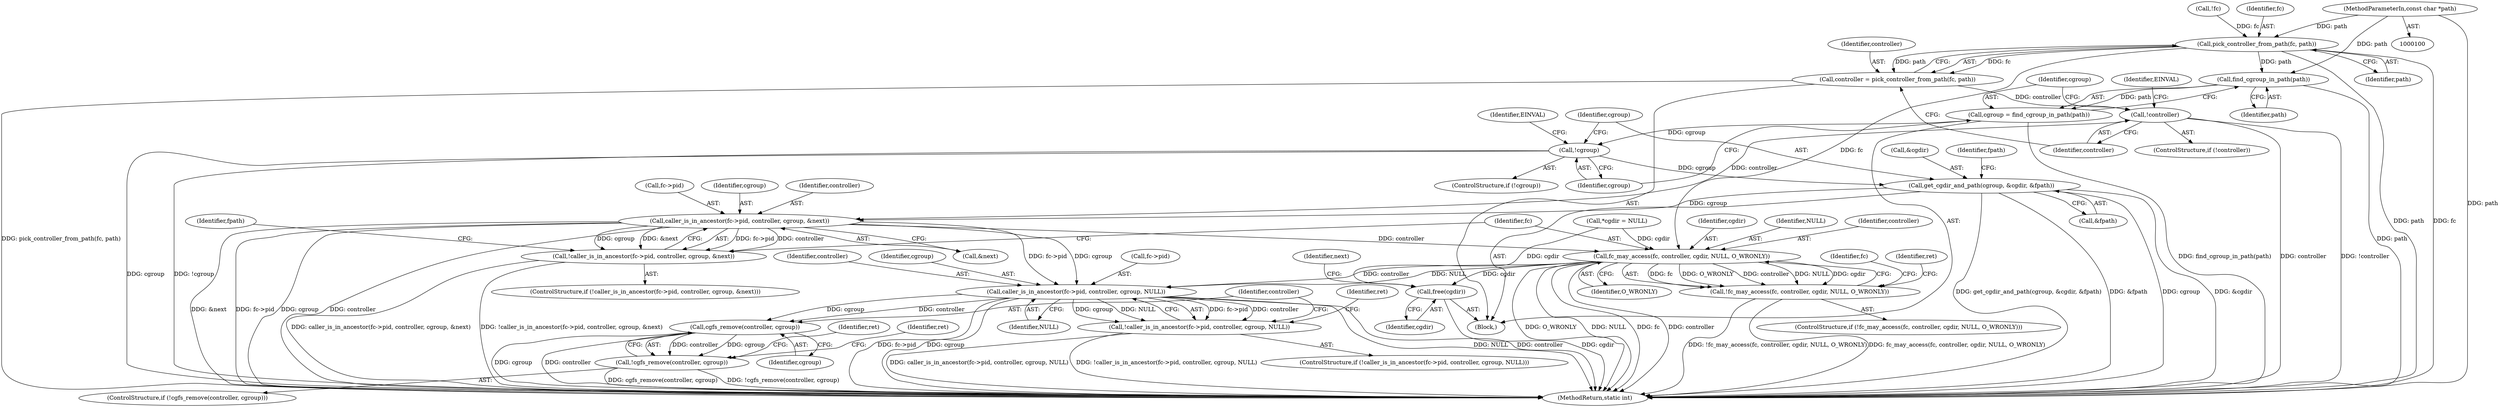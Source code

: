 digraph "0_lxcfs_a8b6c3e0537e90fba3c55910fd1b7229d54a60a7_4@pointer" {
"1000101" [label="(MethodParameterIn,const char *path)"];
"1000130" [label="(Call,pick_controller_from_path(fc, path))"];
"1000128" [label="(Call,controller = pick_controller_from_path(fc, path))"];
"1000134" [label="(Call,!controller)"];
"1000166" [label="(Call,caller_is_in_ancestor(fc->pid, controller, cgroup, &next))"];
"1000165" [label="(Call,!caller_is_in_ancestor(fc->pid, controller, cgroup, &next))"];
"1000196" [label="(Call,fc_may_access(fc, controller, cgdir, NULL, O_WRONLY))"];
"1000195" [label="(Call,!fc_may_access(fc, controller, cgdir, NULL, O_WRONLY))"];
"1000210" [label="(Call,caller_is_in_ancestor(fc->pid, controller, cgroup, NULL))"];
"1000209" [label="(Call,!caller_is_in_ancestor(fc->pid, controller, cgroup, NULL))"];
"1000225" [label="(Call,cgfs_remove(controller, cgroup))"];
"1000224" [label="(Call,!cgfs_remove(controller, cgroup))"];
"1000238" [label="(Call,free(cgdir))"];
"1000141" [label="(Call,find_cgroup_in_path(path))"];
"1000139" [label="(Call,cgroup = find_cgroup_in_path(path))"];
"1000144" [label="(Call,!cgroup)"];
"1000149" [label="(Call,get_cgdir_and_path(cgroup, &cgdir, &fpath))"];
"1000244" [label="(MethodReturn,static int)"];
"1000226" [label="(Identifier,controller)"];
"1000157" [label="(Identifier,fpath)"];
"1000195" [label="(Call,!fc_may_access(fc, controller, cgdir, NULL, O_WRONLY))"];
"1000101" [label="(MethodParameterIn,const char *path)"];
"1000141" [label="(Call,find_cgroup_in_path(path))"];
"1000142" [label="(Identifier,path)"];
"1000138" [label="(Identifier,EINVAL)"];
"1000140" [label="(Identifier,cgroup)"];
"1000200" [label="(Identifier,NULL)"];
"1000153" [label="(Call,&fpath)"];
"1000235" [label="(Identifier,ret)"];
"1000123" [label="(Call,!fc)"];
"1000227" [label="(Identifier,cgroup)"];
"1000170" [label="(Identifier,controller)"];
"1000129" [label="(Identifier,controller)"];
"1000135" [label="(Identifier,controller)"];
"1000150" [label="(Identifier,cgroup)"];
"1000223" [label="(ControlStructure,if (!cgfs_remove(controller, cgroup)))"];
"1000151" [label="(Call,&cgdir)"];
"1000216" [label="(Identifier,NULL)"];
"1000164" [label="(ControlStructure,if (!caller_is_in_ancestor(fc->pid, controller, cgroup, &next)))"];
"1000219" [label="(Identifier,ret)"];
"1000239" [label="(Identifier,cgdir)"];
"1000209" [label="(Call,!caller_is_in_ancestor(fc->pid, controller, cgroup, NULL))"];
"1000165" [label="(Call,!caller_is_in_ancestor(fc->pid, controller, cgroup, &next))"];
"1000131" [label="(Identifier,fc)"];
"1000112" [label="(Call,*cgdir = NULL)"];
"1000198" [label="(Identifier,controller)"];
"1000133" [label="(ControlStructure,if (!controller))"];
"1000134" [label="(Call,!controller)"];
"1000230" [label="(Identifier,ret)"];
"1000197" [label="(Identifier,fc)"];
"1000211" [label="(Call,fc->pid)"];
"1000149" [label="(Call,get_cgdir_and_path(cgroup, &cgdir, &fpath))"];
"1000145" [label="(Identifier,cgroup)"];
"1000128" [label="(Call,controller = pick_controller_from_path(fc, path))"];
"1000238" [label="(Call,free(cgdir))"];
"1000196" [label="(Call,fc_may_access(fc, controller, cgdir, NULL, O_WRONLY))"];
"1000199" [label="(Identifier,cgdir)"];
"1000102" [label="(Block,)"];
"1000178" [label="(Identifier,fpath)"];
"1000132" [label="(Identifier,path)"];
"1000201" [label="(Identifier,O_WRONLY)"];
"1000225" [label="(Call,cgfs_remove(controller, cgroup))"];
"1000241" [label="(Identifier,next)"];
"1000210" [label="(Call,caller_is_in_ancestor(fc->pid, controller, cgroup, NULL))"];
"1000167" [label="(Call,fc->pid)"];
"1000212" [label="(Identifier,fc)"];
"1000204" [label="(Identifier,ret)"];
"1000214" [label="(Identifier,controller)"];
"1000139" [label="(Call,cgroup = find_cgroup_in_path(path))"];
"1000148" [label="(Identifier,EINVAL)"];
"1000224" [label="(Call,!cgfs_remove(controller, cgroup))"];
"1000171" [label="(Identifier,cgroup)"];
"1000130" [label="(Call,pick_controller_from_path(fc, path))"];
"1000166" [label="(Call,caller_is_in_ancestor(fc->pid, controller, cgroup, &next))"];
"1000143" [label="(ControlStructure,if (!cgroup))"];
"1000208" [label="(ControlStructure,if (!caller_is_in_ancestor(fc->pid, controller, cgroup, NULL)))"];
"1000194" [label="(ControlStructure,if (!fc_may_access(fc, controller, cgdir, NULL, O_WRONLY)))"];
"1000172" [label="(Call,&next)"];
"1000215" [label="(Identifier,cgroup)"];
"1000144" [label="(Call,!cgroup)"];
"1000101" -> "1000100"  [label="AST: "];
"1000101" -> "1000244"  [label="DDG: path"];
"1000101" -> "1000130"  [label="DDG: path"];
"1000101" -> "1000141"  [label="DDG: path"];
"1000130" -> "1000128"  [label="AST: "];
"1000130" -> "1000132"  [label="CFG: "];
"1000131" -> "1000130"  [label="AST: "];
"1000132" -> "1000130"  [label="AST: "];
"1000128" -> "1000130"  [label="CFG: "];
"1000130" -> "1000244"  [label="DDG: path"];
"1000130" -> "1000244"  [label="DDG: fc"];
"1000130" -> "1000128"  [label="DDG: fc"];
"1000130" -> "1000128"  [label="DDG: path"];
"1000123" -> "1000130"  [label="DDG: fc"];
"1000130" -> "1000141"  [label="DDG: path"];
"1000130" -> "1000196"  [label="DDG: fc"];
"1000128" -> "1000102"  [label="AST: "];
"1000129" -> "1000128"  [label="AST: "];
"1000135" -> "1000128"  [label="CFG: "];
"1000128" -> "1000244"  [label="DDG: pick_controller_from_path(fc, path)"];
"1000128" -> "1000134"  [label="DDG: controller"];
"1000134" -> "1000133"  [label="AST: "];
"1000134" -> "1000135"  [label="CFG: "];
"1000135" -> "1000134"  [label="AST: "];
"1000138" -> "1000134"  [label="CFG: "];
"1000140" -> "1000134"  [label="CFG: "];
"1000134" -> "1000244"  [label="DDG: !controller"];
"1000134" -> "1000244"  [label="DDG: controller"];
"1000134" -> "1000166"  [label="DDG: controller"];
"1000166" -> "1000165"  [label="AST: "];
"1000166" -> "1000172"  [label="CFG: "];
"1000167" -> "1000166"  [label="AST: "];
"1000170" -> "1000166"  [label="AST: "];
"1000171" -> "1000166"  [label="AST: "];
"1000172" -> "1000166"  [label="AST: "];
"1000165" -> "1000166"  [label="CFG: "];
"1000166" -> "1000244"  [label="DDG: &next"];
"1000166" -> "1000244"  [label="DDG: fc->pid"];
"1000166" -> "1000244"  [label="DDG: cgroup"];
"1000166" -> "1000244"  [label="DDG: controller"];
"1000166" -> "1000165"  [label="DDG: fc->pid"];
"1000166" -> "1000165"  [label="DDG: controller"];
"1000166" -> "1000165"  [label="DDG: cgroup"];
"1000166" -> "1000165"  [label="DDG: &next"];
"1000149" -> "1000166"  [label="DDG: cgroup"];
"1000166" -> "1000196"  [label="DDG: controller"];
"1000166" -> "1000210"  [label="DDG: fc->pid"];
"1000166" -> "1000210"  [label="DDG: cgroup"];
"1000165" -> "1000164"  [label="AST: "];
"1000178" -> "1000165"  [label="CFG: "];
"1000197" -> "1000165"  [label="CFG: "];
"1000165" -> "1000244"  [label="DDG: caller_is_in_ancestor(fc->pid, controller, cgroup, &next)"];
"1000165" -> "1000244"  [label="DDG: !caller_is_in_ancestor(fc->pid, controller, cgroup, &next)"];
"1000196" -> "1000195"  [label="AST: "];
"1000196" -> "1000201"  [label="CFG: "];
"1000197" -> "1000196"  [label="AST: "];
"1000198" -> "1000196"  [label="AST: "];
"1000199" -> "1000196"  [label="AST: "];
"1000200" -> "1000196"  [label="AST: "];
"1000201" -> "1000196"  [label="AST: "];
"1000195" -> "1000196"  [label="CFG: "];
"1000196" -> "1000244"  [label="DDG: O_WRONLY"];
"1000196" -> "1000244"  [label="DDG: NULL"];
"1000196" -> "1000244"  [label="DDG: fc"];
"1000196" -> "1000244"  [label="DDG: controller"];
"1000196" -> "1000195"  [label="DDG: fc"];
"1000196" -> "1000195"  [label="DDG: O_WRONLY"];
"1000196" -> "1000195"  [label="DDG: controller"];
"1000196" -> "1000195"  [label="DDG: NULL"];
"1000196" -> "1000195"  [label="DDG: cgdir"];
"1000112" -> "1000196"  [label="DDG: cgdir"];
"1000196" -> "1000210"  [label="DDG: controller"];
"1000196" -> "1000210"  [label="DDG: NULL"];
"1000196" -> "1000238"  [label="DDG: cgdir"];
"1000195" -> "1000194"  [label="AST: "];
"1000204" -> "1000195"  [label="CFG: "];
"1000212" -> "1000195"  [label="CFG: "];
"1000195" -> "1000244"  [label="DDG: !fc_may_access(fc, controller, cgdir, NULL, O_WRONLY)"];
"1000195" -> "1000244"  [label="DDG: fc_may_access(fc, controller, cgdir, NULL, O_WRONLY)"];
"1000210" -> "1000209"  [label="AST: "];
"1000210" -> "1000216"  [label="CFG: "];
"1000211" -> "1000210"  [label="AST: "];
"1000214" -> "1000210"  [label="AST: "];
"1000215" -> "1000210"  [label="AST: "];
"1000216" -> "1000210"  [label="AST: "];
"1000209" -> "1000210"  [label="CFG: "];
"1000210" -> "1000244"  [label="DDG: NULL"];
"1000210" -> "1000244"  [label="DDG: controller"];
"1000210" -> "1000244"  [label="DDG: fc->pid"];
"1000210" -> "1000244"  [label="DDG: cgroup"];
"1000210" -> "1000209"  [label="DDG: fc->pid"];
"1000210" -> "1000209"  [label="DDG: controller"];
"1000210" -> "1000209"  [label="DDG: cgroup"];
"1000210" -> "1000209"  [label="DDG: NULL"];
"1000210" -> "1000225"  [label="DDG: controller"];
"1000210" -> "1000225"  [label="DDG: cgroup"];
"1000209" -> "1000208"  [label="AST: "];
"1000219" -> "1000209"  [label="CFG: "];
"1000226" -> "1000209"  [label="CFG: "];
"1000209" -> "1000244"  [label="DDG: !caller_is_in_ancestor(fc->pid, controller, cgroup, NULL)"];
"1000209" -> "1000244"  [label="DDG: caller_is_in_ancestor(fc->pid, controller, cgroup, NULL)"];
"1000225" -> "1000224"  [label="AST: "];
"1000225" -> "1000227"  [label="CFG: "];
"1000226" -> "1000225"  [label="AST: "];
"1000227" -> "1000225"  [label="AST: "];
"1000224" -> "1000225"  [label="CFG: "];
"1000225" -> "1000244"  [label="DDG: cgroup"];
"1000225" -> "1000244"  [label="DDG: controller"];
"1000225" -> "1000224"  [label="DDG: controller"];
"1000225" -> "1000224"  [label="DDG: cgroup"];
"1000224" -> "1000223"  [label="AST: "];
"1000230" -> "1000224"  [label="CFG: "];
"1000235" -> "1000224"  [label="CFG: "];
"1000224" -> "1000244"  [label="DDG: cgfs_remove(controller, cgroup)"];
"1000224" -> "1000244"  [label="DDG: !cgfs_remove(controller, cgroup)"];
"1000238" -> "1000102"  [label="AST: "];
"1000238" -> "1000239"  [label="CFG: "];
"1000239" -> "1000238"  [label="AST: "];
"1000241" -> "1000238"  [label="CFG: "];
"1000238" -> "1000244"  [label="DDG: cgdir"];
"1000112" -> "1000238"  [label="DDG: cgdir"];
"1000141" -> "1000139"  [label="AST: "];
"1000141" -> "1000142"  [label="CFG: "];
"1000142" -> "1000141"  [label="AST: "];
"1000139" -> "1000141"  [label="CFG: "];
"1000141" -> "1000244"  [label="DDG: path"];
"1000141" -> "1000139"  [label="DDG: path"];
"1000139" -> "1000102"  [label="AST: "];
"1000140" -> "1000139"  [label="AST: "];
"1000145" -> "1000139"  [label="CFG: "];
"1000139" -> "1000244"  [label="DDG: find_cgroup_in_path(path)"];
"1000139" -> "1000144"  [label="DDG: cgroup"];
"1000144" -> "1000143"  [label="AST: "];
"1000144" -> "1000145"  [label="CFG: "];
"1000145" -> "1000144"  [label="AST: "];
"1000148" -> "1000144"  [label="CFG: "];
"1000150" -> "1000144"  [label="CFG: "];
"1000144" -> "1000244"  [label="DDG: !cgroup"];
"1000144" -> "1000244"  [label="DDG: cgroup"];
"1000144" -> "1000149"  [label="DDG: cgroup"];
"1000149" -> "1000102"  [label="AST: "];
"1000149" -> "1000153"  [label="CFG: "];
"1000150" -> "1000149"  [label="AST: "];
"1000151" -> "1000149"  [label="AST: "];
"1000153" -> "1000149"  [label="AST: "];
"1000157" -> "1000149"  [label="CFG: "];
"1000149" -> "1000244"  [label="DDG: &cgdir"];
"1000149" -> "1000244"  [label="DDG: get_cgdir_and_path(cgroup, &cgdir, &fpath)"];
"1000149" -> "1000244"  [label="DDG: &fpath"];
"1000149" -> "1000244"  [label="DDG: cgroup"];
}
